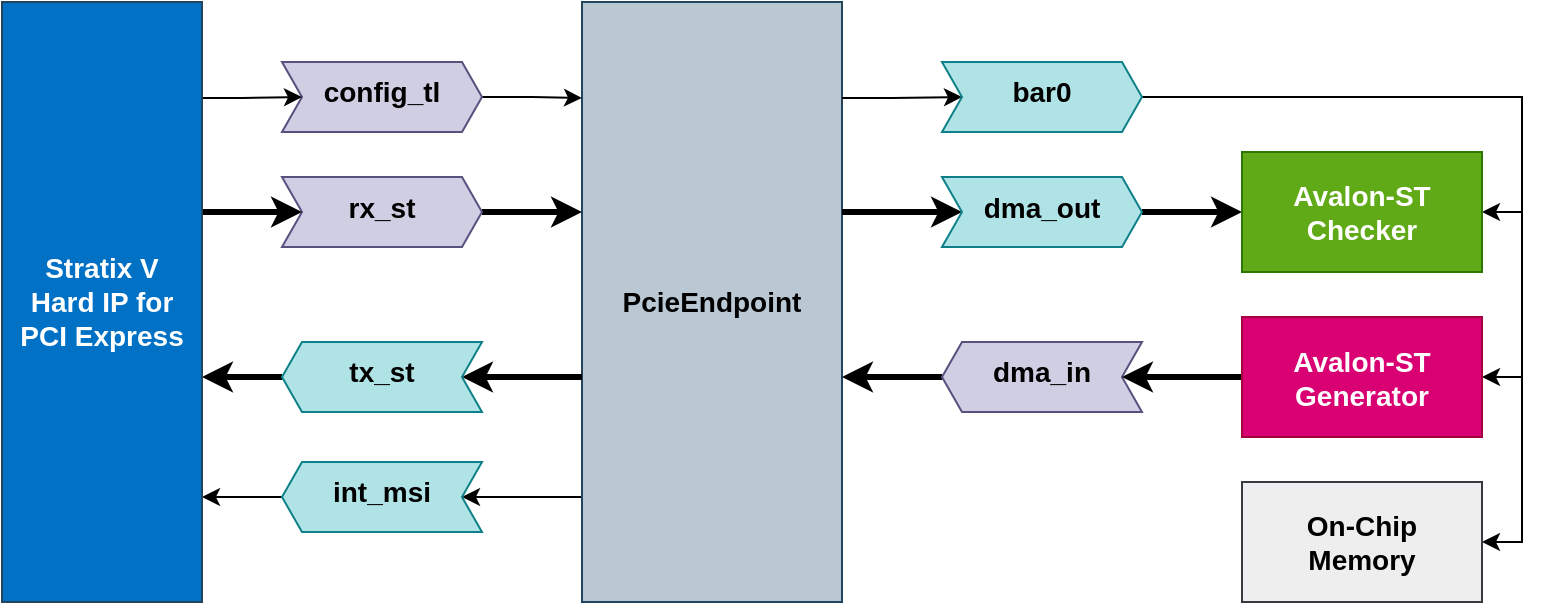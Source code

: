<mxfile version="15.4.0" type="device"><diagram id="mQQMMeci6w2JOCnlg59a" name="Page-1"><mxGraphModel dx="1593" dy="992" grid="1" gridSize="10" guides="1" tooltips="1" connect="1" arrows="1" fold="1" page="1" pageScale="1" pageWidth="1100" pageHeight="850" math="0" shadow="0"><root><mxCell id="0"/><mxCell id="1" parent="0"/><mxCell id="7ICqyAGrS3HfUIHoRNx2-42" style="edgeStyle=orthogonalEdgeStyle;rounded=0;orthogonalLoop=1;jettySize=auto;html=1;exitX=0;exitY=0.825;exitDx=0;exitDy=0;entryX=0;entryY=0.5;entryDx=0;entryDy=0;" edge="1" parent="1" source="7ICqyAGrS3HfUIHoRNx2-1" target="7ICqyAGrS3HfUIHoRNx2-27"><mxGeometry relative="1" as="geometry"/></mxCell><mxCell id="7ICqyAGrS3HfUIHoRNx2-1" value="PcieEndpoint" style="rounded=0;whiteSpace=wrap;html=1;align=center;verticalAlign=middle;fillColor=#bac8d3;strokeColor=#23445d;fontStyle=1;fontSize=14;points=[[0,0.16],[0,0.35],[0,0.625],[0,0.825],[1,0.16],[1,0.35],[1,0.625],[1,0.825]];" vertex="1" parent="1"><mxGeometry x="390" y="275" width="130" height="300" as="geometry"/></mxCell><mxCell id="7ICqyAGrS3HfUIHoRNx2-6" style="edgeStyle=orthogonalEdgeStyle;rounded=0;orthogonalLoop=1;jettySize=auto;html=1;exitX=1;exitY=0.16;exitDx=0;exitDy=0;" edge="1" parent="1" source="7ICqyAGrS3HfUIHoRNx2-1" target="7ICqyAGrS3HfUIHoRNx2-23"><mxGeometry relative="1" as="geometry"><mxPoint x="730" y="465" as="sourcePoint"/></mxGeometry></mxCell><mxCell id="7ICqyAGrS3HfUIHoRNx2-8" style="edgeStyle=orthogonalEdgeStyle;rounded=0;orthogonalLoop=1;jettySize=auto;html=1;exitX=1;exitY=0.35;exitDx=0;exitDy=0;entryX=0;entryY=0.5;entryDx=0;entryDy=0;strokeWidth=3;" edge="1" parent="1" source="7ICqyAGrS3HfUIHoRNx2-1" target="7ICqyAGrS3HfUIHoRNx2-22"><mxGeometry relative="1" as="geometry"><mxPoint x="820" y="440" as="sourcePoint"/></mxGeometry></mxCell><mxCell id="7ICqyAGrS3HfUIHoRNx2-12" value="" style="edgeStyle=orthogonalEdgeStyle;rounded=0;orthogonalLoop=1;jettySize=auto;html=1;strokeWidth=3;exitX=0;exitY=0.625;exitDx=0;exitDy=0;" edge="1" parent="1" source="7ICqyAGrS3HfUIHoRNx2-1" target="7ICqyAGrS3HfUIHoRNx2-26"><mxGeometry relative="1" as="geometry"><mxPoint x="400" y="630" as="sourcePoint"/></mxGeometry></mxCell><mxCell id="7ICqyAGrS3HfUIHoRNx2-57" style="edgeStyle=orthogonalEdgeStyle;rounded=0;orthogonalLoop=1;jettySize=auto;html=1;exitX=1;exitY=0.5;exitDx=0;exitDy=0;entryX=0;entryY=0.5;entryDx=0;entryDy=0;fontColor=#FFFFFF;strokeWidth=3;" edge="1" parent="1" source="7ICqyAGrS3HfUIHoRNx2-22" target="7ICqyAGrS3HfUIHoRNx2-52"><mxGeometry relative="1" as="geometry"/></mxCell><mxCell id="7ICqyAGrS3HfUIHoRNx2-22" value="dma_out" style="shape=step;perimeter=stepPerimeter;whiteSpace=wrap;html=1;fixedSize=1;verticalAlign=top;size=10;fillColor=#b0e3e6;strokeColor=#0e8088;fontStyle=1;fontSize=14;" vertex="1" parent="1"><mxGeometry x="570" y="362.5" width="100" height="35" as="geometry"/></mxCell><mxCell id="7ICqyAGrS3HfUIHoRNx2-54" style="edgeStyle=orthogonalEdgeStyle;rounded=0;orthogonalLoop=1;jettySize=auto;html=1;exitX=1;exitY=0.5;exitDx=0;exitDy=0;entryX=1;entryY=0.5;entryDx=0;entryDy=0;fontColor=#FFFFFF;strokeWidth=1;" edge="1" parent="1" source="7ICqyAGrS3HfUIHoRNx2-23" target="7ICqyAGrS3HfUIHoRNx2-52"><mxGeometry relative="1" as="geometry"/></mxCell><mxCell id="7ICqyAGrS3HfUIHoRNx2-55" style="edgeStyle=orthogonalEdgeStyle;rounded=0;orthogonalLoop=1;jettySize=auto;html=1;exitX=1;exitY=0.5;exitDx=0;exitDy=0;entryX=1;entryY=0.5;entryDx=0;entryDy=0;fontColor=#FFFFFF;strokeWidth=1;" edge="1" parent="1" source="7ICqyAGrS3HfUIHoRNx2-23" target="7ICqyAGrS3HfUIHoRNx2-53"><mxGeometry relative="1" as="geometry"/></mxCell><mxCell id="7ICqyAGrS3HfUIHoRNx2-56" style="edgeStyle=orthogonalEdgeStyle;rounded=0;orthogonalLoop=1;jettySize=auto;html=1;exitX=1;exitY=0.5;exitDx=0;exitDy=0;entryX=1;entryY=0.5;entryDx=0;entryDy=0;fontColor=#FFFFFF;strokeWidth=1;" edge="1" parent="1" source="7ICqyAGrS3HfUIHoRNx2-23" target="7ICqyAGrS3HfUIHoRNx2-51"><mxGeometry relative="1" as="geometry"/></mxCell><mxCell id="7ICqyAGrS3HfUIHoRNx2-23" value="bar0" style="shape=step;perimeter=stepPerimeter;whiteSpace=wrap;html=1;fixedSize=1;verticalAlign=top;size=10;fillColor=#b0e3e6;strokeColor=#0e8088;fontStyle=1;fontSize=14;" vertex="1" parent="1"><mxGeometry x="570" y="305" width="100" height="35" as="geometry"/></mxCell><mxCell id="7ICqyAGrS3HfUIHoRNx2-24" style="edgeStyle=orthogonalEdgeStyle;rounded=0;orthogonalLoop=1;jettySize=auto;html=1;strokeWidth=3;entryX=1;entryY=0.625;entryDx=0;entryDy=0;" edge="1" parent="1" source="7ICqyAGrS3HfUIHoRNx2-25" target="7ICqyAGrS3HfUIHoRNx2-1"><mxGeometry relative="1" as="geometry"><mxPoint x="807.5" y="625" as="targetPoint"/></mxGeometry></mxCell><mxCell id="7ICqyAGrS3HfUIHoRNx2-25" value="dma_in" style="shape=step;perimeter=stepPerimeter;whiteSpace=wrap;html=1;fixedSize=1;verticalAlign=top;size=10;direction=west;fillColor=#d0cee2;strokeColor=#56517e;fontStyle=1;fontSize=14;" vertex="1" parent="1"><mxGeometry x="570" y="445" width="100" height="35" as="geometry"/></mxCell><mxCell id="7ICqyAGrS3HfUIHoRNx2-48" style="edgeStyle=orthogonalEdgeStyle;rounded=0;orthogonalLoop=1;jettySize=auto;html=1;exitX=1;exitY=0.5;exitDx=0;exitDy=0;entryX=1;entryY=0.625;entryDx=0;entryDy=0;fontColor=#FFFFFF;strokeWidth=3;" edge="1" parent="1" source="7ICqyAGrS3HfUIHoRNx2-26" target="7ICqyAGrS3HfUIHoRNx2-45"><mxGeometry relative="1" as="geometry"/></mxCell><mxCell id="7ICqyAGrS3HfUIHoRNx2-26" value="tx_st" style="shape=step;perimeter=stepPerimeter;whiteSpace=wrap;html=1;fixedSize=1;verticalAlign=top;size=10;direction=west;fillColor=#b0e3e6;strokeColor=#0e8088;fontStyle=1;fontSize=14;" vertex="1" parent="1"><mxGeometry x="240" y="445" width="100" height="35" as="geometry"/></mxCell><mxCell id="7ICqyAGrS3HfUIHoRNx2-49" style="edgeStyle=orthogonalEdgeStyle;rounded=0;orthogonalLoop=1;jettySize=auto;html=1;exitX=1;exitY=0.5;exitDx=0;exitDy=0;entryX=1;entryY=0.825;entryDx=0;entryDy=0;fontColor=#FFFFFF;" edge="1" parent="1" source="7ICqyAGrS3HfUIHoRNx2-27" target="7ICqyAGrS3HfUIHoRNx2-45"><mxGeometry relative="1" as="geometry"/></mxCell><mxCell id="7ICqyAGrS3HfUIHoRNx2-27" value="int_msi" style="shape=step;perimeter=stepPerimeter;whiteSpace=wrap;html=1;fixedSize=1;verticalAlign=top;size=10;direction=west;fillColor=#b0e3e6;strokeColor=#0e8088;fontStyle=1;fontSize=14;" vertex="1" parent="1"><mxGeometry x="240" y="505" width="100" height="35" as="geometry"/></mxCell><mxCell id="7ICqyAGrS3HfUIHoRNx2-28" value="" style="edgeStyle=orthogonalEdgeStyle;rounded=0;orthogonalLoop=1;jettySize=auto;html=1;strokeWidth=3;entryX=0;entryY=0.35;entryDx=0;entryDy=0;" edge="1" parent="1" source="7ICqyAGrS3HfUIHoRNx2-29" target="7ICqyAGrS3HfUIHoRNx2-1"><mxGeometry relative="1" as="geometry"><mxPoint x="400" y="440" as="targetPoint"/></mxGeometry></mxCell><mxCell id="7ICqyAGrS3HfUIHoRNx2-29" value="rx_st" style="shape=step;perimeter=stepPerimeter;whiteSpace=wrap;html=1;fixedSize=1;verticalAlign=top;size=10;fillColor=#d0cee2;strokeColor=#56517e;fontStyle=1;fontSize=14;" vertex="1" parent="1"><mxGeometry x="240" y="362.5" width="100" height="35" as="geometry"/></mxCell><mxCell id="7ICqyAGrS3HfUIHoRNx2-38" style="edgeStyle=orthogonalEdgeStyle;rounded=0;orthogonalLoop=1;jettySize=auto;html=1;exitX=1;exitY=0.5;exitDx=0;exitDy=0;entryX=0;entryY=0.16;entryDx=0;entryDy=0;" edge="1" parent="1" source="7ICqyAGrS3HfUIHoRNx2-31" target="7ICqyAGrS3HfUIHoRNx2-1"><mxGeometry relative="1" as="geometry"/></mxCell><mxCell id="7ICqyAGrS3HfUIHoRNx2-31" value="config_tl" style="shape=step;perimeter=stepPerimeter;whiteSpace=wrap;html=1;fixedSize=1;verticalAlign=top;size=10;fillColor=#d0cee2;strokeColor=#56517e;fontStyle=1;fontSize=14;" vertex="1" parent="1"><mxGeometry x="240" y="305" width="100" height="35" as="geometry"/></mxCell><mxCell id="7ICqyAGrS3HfUIHoRNx2-46" style="edgeStyle=orthogonalEdgeStyle;rounded=0;orthogonalLoop=1;jettySize=auto;html=1;exitX=1;exitY=0.16;exitDx=0;exitDy=0;entryX=0;entryY=0.5;entryDx=0;entryDy=0;fontColor=#FFFFFF;" edge="1" parent="1" source="7ICqyAGrS3HfUIHoRNx2-45" target="7ICqyAGrS3HfUIHoRNx2-31"><mxGeometry relative="1" as="geometry"/></mxCell><mxCell id="7ICqyAGrS3HfUIHoRNx2-47" style="edgeStyle=orthogonalEdgeStyle;rounded=0;orthogonalLoop=1;jettySize=auto;html=1;exitX=1;exitY=0.35;exitDx=0;exitDy=0;entryX=0;entryY=0.5;entryDx=0;entryDy=0;fontColor=#FFFFFF;strokeWidth=3;" edge="1" parent="1" source="7ICqyAGrS3HfUIHoRNx2-45" target="7ICqyAGrS3HfUIHoRNx2-29"><mxGeometry relative="1" as="geometry"/></mxCell><mxCell id="7ICqyAGrS3HfUIHoRNx2-45" value="Stratix V Hard IP for PCI Express" style="rounded=0;whiteSpace=wrap;html=1;align=center;verticalAlign=middle;fillColor=#0071c5;strokeColor=#23445d;fontStyle=1;fontSize=14;points=[[0,0.16],[0,0.35],[0,0.625],[0,0.825],[1,0.16],[1,0.35],[1,0.625],[1,0.825]];fontColor=#FFFFFF;spacing=10;" vertex="1" parent="1"><mxGeometry x="100" y="275" width="100" height="300" as="geometry"/></mxCell><mxCell id="7ICqyAGrS3HfUIHoRNx2-51" value="On-Chip Memory" style="rounded=0;whiteSpace=wrap;html=1;align=center;verticalAlign=middle;fontStyle=1;fontSize=14;spacing=5;fillColor=#eeeeee;strokeColor=#36393d;" vertex="1" parent="1"><mxGeometry x="720" y="515" width="120" height="60" as="geometry"/></mxCell><mxCell id="7ICqyAGrS3HfUIHoRNx2-52" value="Avalon-ST Checker" style="rounded=0;whiteSpace=wrap;html=1;fillColor=#60a917;align=center;verticalAlign=middle;fontStyle=1;fontSize=14;strokeColor=#2D7600;fontColor=#ffffff;" vertex="1" parent="1"><mxGeometry x="720" y="350" width="120" height="60" as="geometry"/></mxCell><mxCell id="7ICqyAGrS3HfUIHoRNx2-58" value="" style="edgeStyle=orthogonalEdgeStyle;rounded=0;orthogonalLoop=1;jettySize=auto;html=1;fontColor=#FFFFFF;strokeWidth=3;" edge="1" parent="1" source="7ICqyAGrS3HfUIHoRNx2-53" target="7ICqyAGrS3HfUIHoRNx2-25"><mxGeometry relative="1" as="geometry"/></mxCell><mxCell id="7ICqyAGrS3HfUIHoRNx2-53" value="Avalon-ST Generator" style="rounded=0;whiteSpace=wrap;html=1;fillColor=#d80073;align=center;verticalAlign=middle;fontStyle=1;fontSize=14;strokeColor=#A50040;fontColor=#ffffff;" vertex="1" parent="1"><mxGeometry x="720" y="432.5" width="120" height="60" as="geometry"/></mxCell></root></mxGraphModel></diagram></mxfile>